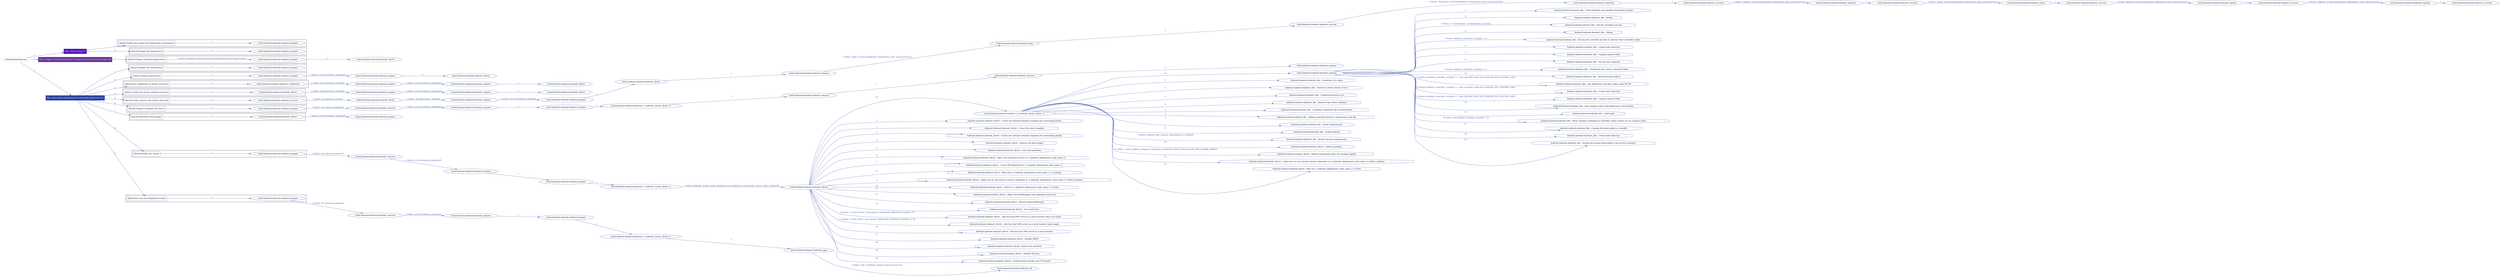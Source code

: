 digraph {
	graph [concentrate=true ordering=in rankdir=LR ratio=fill]
	edge [esep=5 sep=10]
	"kubeinit/playbook.yml" [id=root_node style=dotted]
	play_f179722d [label="Play: Initial setup (1)" color="#5416b6" fontcolor="#ffffff" id=play_f179722d shape=box style=filled tooltip=localhost]
	"kubeinit/playbook.yml" -> play_f179722d [label="1 " color="#5416b6" fontcolor="#5416b6" id=edge_7e4f4d66 labeltooltip="1 " tooltip="1 "]
	subgraph "kubeinit.kubeinit.kubeinit_prepare" {
		role_da9b8b31 [label="[role] kubeinit.kubeinit.kubeinit_prepare" color="#5416b6" id=role_da9b8b31 tooltip="kubeinit.kubeinit.kubeinit_prepare"]
	}
	subgraph "kubeinit.kubeinit.kubeinit_prepare" {
		role_6ce7137b [label="[role] kubeinit.kubeinit.kubeinit_prepare" color="#5416b6" id=role_6ce7137b tooltip="kubeinit.kubeinit.kubeinit_prepare"]
	}
	subgraph "Play: Initial setup (1)" {
		play_f179722d -> block_87a9ba5f [label=1 color="#5416b6" fontcolor="#5416b6" id=edge_ad534431 labeltooltip=1 tooltip=1]
		subgraph cluster_block_87a9ba5f {
			block_87a9ba5f [label="[block] Gather facts about the deployment environment" color="#5416b6" id=block_87a9ba5f labeltooltip="Gather facts about the deployment environment" shape=box tooltip="Gather facts about the deployment environment"]
			block_87a9ba5f -> role_da9b8b31 [label="1 " color="#5416b6" fontcolor="#5416b6" id=edge_f8c4b31d labeltooltip="1 " tooltip="1 "]
		}
		play_f179722d -> block_d699d13e [label=2 color="#5416b6" fontcolor="#5416b6" id=edge_7931f807 labeltooltip=2 tooltip=2]
		subgraph cluster_block_d699d13e {
			block_d699d13e [label="[block] Prepare the hypervisors" color="#5416b6" id=block_d699d13e labeltooltip="Prepare the hypervisors" shape=box tooltip="Prepare the hypervisors"]
			block_d699d13e -> role_6ce7137b [label="1 " color="#5416b6" fontcolor="#5416b6" id=edge_290dfca3 labeltooltip="1 " tooltip="1 "]
		}
	}
	play_d356c67d [label="Play: Prepare all hypervisor hosts to deploy service and cluster nodes (0)" color="#653597" fontcolor="#ffffff" id=play_d356c67d shape=box style=filled tooltip="Play: Prepare all hypervisor hosts to deploy service and cluster nodes (0)"]
	"kubeinit/playbook.yml" -> play_d356c67d [label="2 " color="#653597" fontcolor="#653597" id=edge_ea8aa2d3 labeltooltip="2 " tooltip="2 "]
	subgraph "kubeinit.kubeinit.kubeinit_libvirt" {
		role_ff124b61 [label="[role] kubeinit.kubeinit.kubeinit_libvirt" color="#653597" id=role_ff124b61 tooltip="kubeinit.kubeinit.kubeinit_libvirt"]
	}
	subgraph "kubeinit.kubeinit.kubeinit_prepare" {
		role_f65d2b72 [label="[role] kubeinit.kubeinit.kubeinit_prepare" color="#653597" id=role_f65d2b72 tooltip="kubeinit.kubeinit.kubeinit_prepare"]
		role_f65d2b72 -> role_ff124b61 [label="1 " color="#653597" fontcolor="#653597" id=edge_e02bba30 labeltooltip="1 " tooltip="1 "]
	}
	subgraph "Play: Prepare all hypervisor hosts to deploy service and cluster nodes (0)" {
		play_d356c67d -> block_ae987b7b [label=1 color="#653597" fontcolor="#653597" id=edge_dd005eda labeltooltip=1 tooltip=1]
		subgraph cluster_block_ae987b7b {
			block_ae987b7b [label="[block] Prepare individual hypervisors" color="#653597" id=block_ae987b7b labeltooltip="Prepare individual hypervisors" shape=box tooltip="Prepare individual hypervisors"]
			block_ae987b7b -> role_f65d2b72 [label="1 [when: inventory_hostname in hostvars['kubeinit-facts'].hypervisors]" color="#653597" fontcolor="#653597" id=edge_dec5ce03 labeltooltip="1 [when: inventory_hostname in hostvars['kubeinit-facts'].hypervisors]" tooltip="1 [when: inventory_hostname in hostvars['kubeinit-facts'].hypervisors]"]
		}
	}
	play_6ca939b2 [label="Play: Run cluster deployment on prepared hypervisors (1)" color="#2b42a1" fontcolor="#ffffff" id=play_6ca939b2 shape=box style=filled tooltip=localhost]
	"kubeinit/playbook.yml" -> play_6ca939b2 [label="3 " color="#2b42a1" fontcolor="#2b42a1" id=edge_92cd8d46 labeltooltip="3 " tooltip="3 "]
	subgraph "kubeinit.kubeinit.kubeinit_prepare" {
		role_3474a631 [label="[role] kubeinit.kubeinit.kubeinit_prepare" color="#2b42a1" id=role_3474a631 tooltip="kubeinit.kubeinit.kubeinit_prepare"]
	}
	subgraph "kubeinit.kubeinit.kubeinit_libvirt" {
		role_0b246bf3 [label="[role] kubeinit.kubeinit.kubeinit_libvirt" color="#2b42a1" id=role_0b246bf3 tooltip="kubeinit.kubeinit.kubeinit_libvirt"]
	}
	subgraph "kubeinit.kubeinit.kubeinit_prepare" {
		role_a10efe5b [label="[role] kubeinit.kubeinit.kubeinit_prepare" color="#2b42a1" id=role_a10efe5b tooltip="kubeinit.kubeinit.kubeinit_prepare"]
		role_a10efe5b -> role_0b246bf3 [label="1 " color="#2b42a1" fontcolor="#2b42a1" id=edge_83223de9 labeltooltip="1 " tooltip="1 "]
	}
	subgraph "kubeinit.kubeinit.kubeinit_prepare" {
		role_07c51fb9 [label="[role] kubeinit.kubeinit.kubeinit_prepare" color="#2b42a1" id=role_07c51fb9 tooltip="kubeinit.kubeinit.kubeinit_prepare"]
		role_07c51fb9 -> role_a10efe5b [label="1 [when: not environment_prepared]" color="#2b42a1" fontcolor="#2b42a1" id=edge_c2986ac1 labeltooltip="1 [when: not environment_prepared]" tooltip="1 [when: not environment_prepared]"]
	}
	subgraph "kubeinit.kubeinit.kubeinit_libvirt" {
		role_fa21ea8f [label="[role] kubeinit.kubeinit.kubeinit_libvirt" color="#2b42a1" id=role_fa21ea8f tooltip="kubeinit.kubeinit.kubeinit_libvirt"]
	}
	subgraph "kubeinit.kubeinit.kubeinit_prepare" {
		role_9e0d8873 [label="[role] kubeinit.kubeinit.kubeinit_prepare" color="#2b42a1" id=role_9e0d8873 tooltip="kubeinit.kubeinit.kubeinit_prepare"]
		role_9e0d8873 -> role_fa21ea8f [label="1 " color="#2b42a1" fontcolor="#2b42a1" id=edge_06a3a21c labeltooltip="1 " tooltip="1 "]
	}
	subgraph "kubeinit.kubeinit.kubeinit_prepare" {
		role_843d9bff [label="[role] kubeinit.kubeinit.kubeinit_prepare" color="#2b42a1" id=role_843d9bff tooltip="kubeinit.kubeinit.kubeinit_prepare"]
		role_843d9bff -> role_9e0d8873 [label="1 [when: not environment_prepared]" color="#2b42a1" fontcolor="#2b42a1" id=edge_679a3f20 labeltooltip="1 [when: not environment_prepared]" tooltip="1 [when: not environment_prepared]"]
	}
	subgraph "kubeinit.kubeinit.kubeinit_validations" {
		role_4fd7f973 [label="[role] kubeinit.kubeinit.kubeinit_validations" color="#2b42a1" id=role_4fd7f973 tooltip="kubeinit.kubeinit.kubeinit_validations"]
		role_4fd7f973 -> role_843d9bff [label="1 [when: not hypervisors_cleaned]" color="#2b42a1" fontcolor="#2b42a1" id=edge_60fc626d labeltooltip="1 [when: not hypervisors_cleaned]" tooltip="1 [when: not hypervisors_cleaned]"]
	}
	subgraph "kubeinit.kubeinit.kubeinit_libvirt" {
		role_3e9b4011 [label="[role] kubeinit.kubeinit.kubeinit_libvirt" color="#2b42a1" id=role_3e9b4011 tooltip="kubeinit.kubeinit.kubeinit_libvirt"]
	}
	subgraph "kubeinit.kubeinit.kubeinit_prepare" {
		role_31b5a1a0 [label="[role] kubeinit.kubeinit.kubeinit_prepare" color="#2b42a1" id=role_31b5a1a0 tooltip="kubeinit.kubeinit.kubeinit_prepare"]
		role_31b5a1a0 -> role_3e9b4011 [label="1 " color="#2b42a1" fontcolor="#2b42a1" id=edge_03c06173 labeltooltip="1 " tooltip="1 "]
	}
	subgraph "kubeinit.kubeinit.kubeinit_prepare" {
		role_ed81d412 [label="[role] kubeinit.kubeinit.kubeinit_prepare" color="#2b42a1" id=role_ed81d412 tooltip="kubeinit.kubeinit.kubeinit_prepare"]
		role_ed81d412 -> role_31b5a1a0 [label="1 [when: not environment_prepared]" color="#2b42a1" fontcolor="#2b42a1" id=edge_dec30ab1 labeltooltip="1 [when: not environment_prepared]" tooltip="1 [when: not environment_prepared]"]
	}
	subgraph "kubeinit.kubeinit.kubeinit_libvirt" {
		role_9948647a [label="[role] kubeinit.kubeinit.kubeinit_libvirt" color="#2b42a1" id=role_9948647a tooltip="kubeinit.kubeinit.kubeinit_libvirt"]
		role_9948647a -> role_ed81d412 [label="1 [when: not hypervisors_cleaned]" color="#2b42a1" fontcolor="#2b42a1" id=edge_937bc806 labeltooltip="1 [when: not hypervisors_cleaned]" tooltip="1 [when: not hypervisors_cleaned]"]
	}
	subgraph "kubeinit.kubeinit.kubeinit_services" {
		role_cf215e75 [label="[role] kubeinit.kubeinit.kubeinit_services" color="#2b42a1" id=role_cf215e75 tooltip="kubeinit.kubeinit.kubeinit_services"]
	}
	subgraph "kubeinit.kubeinit.kubeinit_registry" {
		role_76b57b64 [label="[role] kubeinit.kubeinit.kubeinit_registry" color="#2b42a1" id=role_76b57b64 tooltip="kubeinit.kubeinit.kubeinit_registry"]
		role_76b57b64 -> role_cf215e75 [label="1 " color="#2b42a1" fontcolor="#2b42a1" id=edge_c4768f30 labeltooltip="1 " tooltip="1 "]
	}
	subgraph "kubeinit.kubeinit.kubeinit_services" {
		role_dd2529c2 [label="[role] kubeinit.kubeinit.kubeinit_services" color="#2b42a1" id=role_dd2529c2 tooltip="kubeinit.kubeinit.kubeinit_services"]
		role_dd2529c2 -> role_76b57b64 [label="1 [when: 'registry' in hostvars[kubeinit_deployment_node_name].services]" color="#2b42a1" fontcolor="#2b42a1" id=edge_d7e63954 labeltooltip="1 [when: 'registry' in hostvars[kubeinit_deployment_node_name].services]" tooltip="1 [when: 'registry' in hostvars[kubeinit_deployment_node_name].services]"]
	}
	subgraph "kubeinit.kubeinit.kubeinit_apache" {
		role_b1036d9b [label="[role] kubeinit.kubeinit.kubeinit_apache" color="#2b42a1" id=role_b1036d9b tooltip="kubeinit.kubeinit.kubeinit_apache"]
		role_b1036d9b -> role_dd2529c2 [label="1 " color="#2b42a1" fontcolor="#2b42a1" id=edge_23b8bbf6 labeltooltip="1 " tooltip="1 "]
	}
	subgraph "kubeinit.kubeinit.kubeinit_services" {
		role_b428852b [label="[role] kubeinit.kubeinit.kubeinit_services" color="#2b42a1" id=role_b428852b tooltip="kubeinit.kubeinit.kubeinit_services"]
		role_b428852b -> role_b1036d9b [label="1 [when: 'apache' in hostvars[kubeinit_deployment_node_name].services]" color="#2b42a1" fontcolor="#2b42a1" id=edge_830b75a1 labeltooltip="1 [when: 'apache' in hostvars[kubeinit_deployment_node_name].services]" tooltip="1 [when: 'apache' in hostvars[kubeinit_deployment_node_name].services]"]
	}
	subgraph "kubeinit.kubeinit.kubeinit_nexus" {
		role_d11d1cba [label="[role] kubeinit.kubeinit.kubeinit_nexus" color="#2b42a1" id=role_d11d1cba tooltip="kubeinit.kubeinit.kubeinit_nexus"]
		role_d11d1cba -> role_b428852b [label="1 " color="#2b42a1" fontcolor="#2b42a1" id=edge_e649b375 labeltooltip="1 " tooltip="1 "]
	}
	subgraph "kubeinit.kubeinit.kubeinit_services" {
		role_17b42628 [label="[role] kubeinit.kubeinit.kubeinit_services" color="#2b42a1" id=role_17b42628 tooltip="kubeinit.kubeinit.kubeinit_services"]
		role_17b42628 -> role_d11d1cba [label="1 [when: 'nexus' in hostvars[kubeinit_deployment_node_name].services]" color="#2b42a1" fontcolor="#2b42a1" id=edge_0c19b9e9 labeltooltip="1 [when: 'nexus' in hostvars[kubeinit_deployment_node_name].services]" tooltip="1 [when: 'nexus' in hostvars[kubeinit_deployment_node_name].services]"]
	}
	subgraph "kubeinit.kubeinit.kubeinit_haproxy" {
		role_df84eb86 [label="[role] kubeinit.kubeinit.kubeinit_haproxy" color="#2b42a1" id=role_df84eb86 tooltip="kubeinit.kubeinit.kubeinit_haproxy"]
		role_df84eb86 -> role_17b42628 [label="1 " color="#2b42a1" fontcolor="#2b42a1" id=edge_e5f33117 labeltooltip="1 " tooltip="1 "]
	}
	subgraph "kubeinit.kubeinit.kubeinit_services" {
		role_1db9306b [label="[role] kubeinit.kubeinit.kubeinit_services" color="#2b42a1" id=role_1db9306b tooltip="kubeinit.kubeinit.kubeinit_services"]
		role_1db9306b -> role_df84eb86 [label="1 [when: 'haproxy' in hostvars[kubeinit_deployment_node_name].services]" color="#2b42a1" fontcolor="#2b42a1" id=edge_fdb00fc4 labeltooltip="1 [when: 'haproxy' in hostvars[kubeinit_deployment_node_name].services]" tooltip="1 [when: 'haproxy' in hostvars[kubeinit_deployment_node_name].services]"]
	}
	subgraph "kubeinit.kubeinit.kubeinit_dnsmasq" {
		role_e9be8c75 [label="[role] kubeinit.kubeinit.kubeinit_dnsmasq" color="#2b42a1" id=role_e9be8c75 tooltip="kubeinit.kubeinit.kubeinit_dnsmasq"]
		role_e9be8c75 -> role_1db9306b [label="1 " color="#2b42a1" fontcolor="#2b42a1" id=edge_74a1d9c8 labeltooltip="1 " tooltip="1 "]
	}
	subgraph "kubeinit.kubeinit.kubeinit_services" {
		role_15a5d72b [label="[role] kubeinit.kubeinit.kubeinit_services" color="#2b42a1" id=role_15a5d72b tooltip="kubeinit.kubeinit.kubeinit_services"]
		role_15a5d72b -> role_e9be8c75 [label="1 [when: 'dnsmasq' in hostvars[kubeinit_deployment_node_name].services]" color="#2b42a1" fontcolor="#2b42a1" id=edge_8f770e3c labeltooltip="1 [when: 'dnsmasq' in hostvars[kubeinit_deployment_node_name].services]" tooltip="1 [when: 'dnsmasq' in hostvars[kubeinit_deployment_node_name].services]"]
	}
	subgraph "kubeinit.kubeinit.kubeinit_bind" {
		role_e29f79e5 [label="[role] kubeinit.kubeinit.kubeinit_bind" color="#2b42a1" id=role_e29f79e5 tooltip="kubeinit.kubeinit.kubeinit_bind"]
		role_e29f79e5 -> role_15a5d72b [label="1 " color="#2b42a1" fontcolor="#2b42a1" id=edge_bc4db71b labeltooltip="1 " tooltip="1 "]
	}
	subgraph "kubeinit.kubeinit.kubeinit_prepare" {
		role_07153d60 [label="[role] kubeinit.kubeinit.kubeinit_prepare" color="#2b42a1" id=role_07153d60 tooltip="kubeinit.kubeinit.kubeinit_prepare"]
		role_07153d60 -> role_e29f79e5 [label="1 [when: 'bind' in hostvars[kubeinit_deployment_node_name].services]" color="#2b42a1" fontcolor="#2b42a1" id=edge_364db644 labeltooltip="1 [when: 'bind' in hostvars[kubeinit_deployment_node_name].services]" tooltip="1 [when: 'bind' in hostvars[kubeinit_deployment_node_name].services]"]
	}
	subgraph "kubeinit.kubeinit.kubeinit_libvirt" {
		role_a9c8bb38 [label="[role] kubeinit.kubeinit.kubeinit_libvirt" color="#2b42a1" id=role_a9c8bb38 tooltip="kubeinit.kubeinit.kubeinit_libvirt"]
		role_a9c8bb38 -> role_07153d60 [label="1 " color="#2b42a1" fontcolor="#2b42a1" id=edge_9929b40e labeltooltip="1 " tooltip="1 "]
	}
	subgraph "kubeinit.kubeinit.kubeinit_prepare" {
		role_d8ea4845 [label="[role] kubeinit.kubeinit.kubeinit_prepare" color="#2b42a1" id=role_d8ea4845 tooltip="kubeinit.kubeinit.kubeinit_prepare"]
		role_d8ea4845 -> role_a9c8bb38 [label="1 " color="#2b42a1" fontcolor="#2b42a1" id=edge_f883854e labeltooltip="1 " tooltip="1 "]
	}
	subgraph "kubeinit.kubeinit.kubeinit_prepare" {
		role_f979bfc4 [label="[role] kubeinit.kubeinit.kubeinit_prepare" color="#2b42a1" id=role_f979bfc4 tooltip="kubeinit.kubeinit.kubeinit_prepare"]
		role_f979bfc4 -> role_d8ea4845 [label="1 [when: not environment_prepared]" color="#2b42a1" fontcolor="#2b42a1" id=edge_859cda9f labeltooltip="1 [when: not environment_prepared]" tooltip="1 [when: not environment_prepared]"]
	}
	subgraph "kubeinit.kubeinit.kubeinit_libvirt" {
		role_9f7886b5 [label="[role] kubeinit.kubeinit.kubeinit_libvirt" color="#2b42a1" id=role_9f7886b5 tooltip="kubeinit.kubeinit.kubeinit_libvirt"]
		role_9f7886b5 -> role_f979bfc4 [label="1 [when: not hypervisors_cleaned]" color="#2b42a1" fontcolor="#2b42a1" id=edge_43d84708 labeltooltip="1 [when: not hypervisors_cleaned]" tooltip="1 [when: not hypervisors_cleaned]"]
	}
	subgraph "kubeinit.kubeinit.kubeinit_services" {
		role_5f13b2a6 [label="[role] kubeinit.kubeinit.kubeinit_services" color="#2b42a1" id=role_5f13b2a6 tooltip="kubeinit.kubeinit.kubeinit_services"]
		role_5f13b2a6 -> role_9f7886b5 [label="1 [when: not network_created]" color="#2b42a1" fontcolor="#2b42a1" id=edge_f6a41e9d labeltooltip="1 [when: not network_created]" tooltip="1 [when: not network_created]"]
	}
	subgraph "kubeinit.kubeinit.kubeinit_prepare" {
		role_dbee813a [label="[role] kubeinit.kubeinit.kubeinit_prepare" color="#2b42a1" id=role_dbee813a tooltip="kubeinit.kubeinit.kubeinit_prepare"]
	}
	subgraph "kubeinit.kubeinit.kubeinit_services" {
		role_ff5d41f1 [label="[role] kubeinit.kubeinit.kubeinit_services" color="#2b42a1" id=role_ff5d41f1 tooltip="kubeinit.kubeinit.kubeinit_services"]
		role_ff5d41f1 -> role_dbee813a [label="1 " color="#2b42a1" fontcolor="#2b42a1" id=edge_1385f0a3 labeltooltip="1 " tooltip="1 "]
	}
	subgraph "kubeinit.kubeinit.kubeinit_services" {
		role_c0339a57 [label="[role] kubeinit.kubeinit.kubeinit_services" color="#2b42a1" id=role_c0339a57 tooltip="kubeinit.kubeinit.kubeinit_services"]
		role_c0339a57 -> role_ff5d41f1 [label="1 " color="#2b42a1" fontcolor="#2b42a1" id=edge_53320f06 labeltooltip="1 " tooltip="1 "]
	}
	subgraph "kubeinit.kubeinit.kubeinit_{{ kubeinit_cluster_distro }}" {
		role_0946229b [label="[role] kubeinit.kubeinit.kubeinit_{{ kubeinit_cluster_distro }}" color="#2b42a1" id=role_0946229b tooltip="kubeinit.kubeinit.kubeinit_{{ kubeinit_cluster_distro }}"]
		role_0946229b -> role_c0339a57 [label="1 " color="#2b42a1" fontcolor="#2b42a1" id=edge_36532e25 labeltooltip="1 " tooltip="1 "]
	}
	subgraph "kubeinit.kubeinit.kubeinit_prepare" {
		role_fa5e8db5 [label="[role] kubeinit.kubeinit.kubeinit_prepare" color="#2b42a1" id=role_fa5e8db5 tooltip="kubeinit.kubeinit.kubeinit_prepare"]
		role_fa5e8db5 -> role_0946229b [label="1 " color="#2b42a1" fontcolor="#2b42a1" id=edge_08b3f15c labeltooltip="1 " tooltip="1 "]
	}
	subgraph "kubeinit.kubeinit.kubeinit_prepare" {
		role_c8c52a51 [label="[role] kubeinit.kubeinit.kubeinit_prepare" color="#2b42a1" id=role_c8c52a51 tooltip="kubeinit.kubeinit.kubeinit_prepare"]
		role_c8c52a51 -> role_fa5e8db5 [label="1 " color="#2b42a1" fontcolor="#2b42a1" id=edge_ed664d4a labeltooltip="1 " tooltip="1 "]
	}
	subgraph "kubeinit.kubeinit.kubeinit_services" {
		role_39fe2fe8 [label="[role] kubeinit.kubeinit.kubeinit_services" color="#2b42a1" id=role_39fe2fe8 tooltip="kubeinit.kubeinit.kubeinit_services"]
		role_39fe2fe8 -> role_c8c52a51 [label="1 [when: not environment_prepared]" color="#2b42a1" fontcolor="#2b42a1" id=edge_d0a302fe labeltooltip="1 [when: not environment_prepared]" tooltip="1 [when: not environment_prepared]"]
	}
	subgraph "kubeinit.kubeinit.kubeinit_prepare" {
		role_6a56dc60 [label="[role] kubeinit.kubeinit.kubeinit_prepare" color="#2b42a1" id=role_6a56dc60 tooltip="kubeinit.kubeinit.kubeinit_prepare"]
		role_6a56dc60 -> role_39fe2fe8 [label="1 [when: not services_prepared]" color="#2b42a1" fontcolor="#2b42a1" id=edge_13c18700 labeltooltip="1 [when: not services_prepared]" tooltip="1 [when: not services_prepared]"]
	}
	subgraph "kubeinit.kubeinit.kubeinit_prepare" {
		role_757ee654 [label="[role] kubeinit.kubeinit.kubeinit_prepare" color="#2b42a1" id=role_757ee654 tooltip="kubeinit.kubeinit.kubeinit_prepare"]
	}
	subgraph "kubeinit.kubeinit.kubeinit_libvirt" {
		role_8fd48ec5 [label="[role] kubeinit.kubeinit.kubeinit_libvirt" color="#2b42a1" id=role_8fd48ec5 tooltip="kubeinit.kubeinit.kubeinit_libvirt"]
		role_8fd48ec5 -> role_757ee654 [label="1 [when: not environment_prepared]" color="#2b42a1" fontcolor="#2b42a1" id=edge_372c8098 labeltooltip="1 [when: not environment_prepared]" tooltip="1 [when: not environment_prepared]"]
	}
	subgraph "kubeinit.kubeinit.kubeinit_prepare" {
		role_63c11ac9 [label="[role] kubeinit.kubeinit.kubeinit_prepare" color="#2b42a1" id=role_63c11ac9 tooltip="kubeinit.kubeinit.kubeinit_prepare"]
		task_d37c6395 [label="kubeinit.kubeinit.kubeinit_k8s : Clean kubeadm and initialize Kubernetes cluster" color="#2b42a1" id=task_d37c6395 shape=octagon tooltip="kubeinit.kubeinit.kubeinit_k8s : Clean kubeadm and initialize Kubernetes cluster"]
		role_63c11ac9 -> task_d37c6395 [label="1 " color="#2b42a1" fontcolor="#2b42a1" id=edge_11ebd9d3 labeltooltip="1 " tooltip="1 "]
		task_d6da52c4 [label="kubeinit.kubeinit.kubeinit_k8s : Debug" color="#2b42a1" id=task_d6da52c4 shape=octagon tooltip="kubeinit.kubeinit.kubeinit_k8s : Debug"]
		role_63c11ac9 -> task_d6da52c4 [label="2 " color="#2b42a1" fontcolor="#2b42a1" id=edge_74c3728c labeltooltip="2 " tooltip="2 "]
		task_d407c1c7 [label="kubeinit.kubeinit.kubeinit_k8s : Get the controller join key" color="#2b42a1" id=task_d407c1c7 shape=octagon tooltip="kubeinit.kubeinit.kubeinit_k8s : Get the controller join key"]
		role_63c11ac9 -> task_d407c1c7 [label="3 [when: ('--control-plane --certificate-key' in item)]" color="#2b42a1" fontcolor="#2b42a1" id=edge_d7a905df labeltooltip="3 [when: ('--control-plane --certificate-key' in item)]" tooltip="3 [when: ('--control-plane --certificate-key' in item)]"]
		task_b212b02f [label="kubeinit.kubeinit.kubeinit_k8s : Debug" color="#2b42a1" id=task_b212b02f shape=octagon tooltip="kubeinit.kubeinit.kubeinit_k8s : Debug"]
		role_63c11ac9 -> task_b212b02f [label="4 " color="#2b42a1" fontcolor="#2b42a1" id=edge_c73be734 labeltooltip="4 " tooltip="4 "]
		task_0910c451 [label="kubeinit.kubeinit.kubeinit_k8s : Storing the controller join key to add the other controller nodes." color="#2b42a1" id=task_0910c451 shape=octagon tooltip="kubeinit.kubeinit.kubeinit_k8s : Storing the controller join key to add the other controller nodes."]
		role_63c11ac9 -> task_0910c451 [label="5 [when: kubeinit_controller_count|int > 1]" color="#2b42a1" fontcolor="#2b42a1" id=edge_5ee01eb6 labeltooltip="5 [when: kubeinit_controller_count|int > 1]" tooltip="5 [when: kubeinit_controller_count|int > 1]"]
		task_ce604bb6 [label="kubeinit.kubeinit.kubeinit_k8s : Create kube directory" color="#2b42a1" id=task_ce604bb6 shape=octagon tooltip="kubeinit.kubeinit.kubeinit_k8s : Create kube directory"]
		role_63c11ac9 -> task_ce604bb6 [label="6 " color="#2b42a1" fontcolor="#2b42a1" id=edge_1c2c757f labeltooltip="6 " tooltip="6 "]
		task_c8cc1e52 [label="kubeinit.kubeinit.kubeinit_k8s : Copying required files" color="#2b42a1" id=task_c8cc1e52 shape=octagon tooltip="kubeinit.kubeinit.kubeinit_k8s : Copying required files"]
		role_63c11ac9 -> task_c8cc1e52 [label="7 " color="#2b42a1" fontcolor="#2b42a1" id=edge_a0a937f4 labeltooltip="7 " tooltip="7 "]
		task_a0aeaa5f [label="kubeinit.kubeinit.kubeinit_k8s : Get the join command" color="#2b42a1" id=task_a0aeaa5f shape=octagon tooltip="kubeinit.kubeinit.kubeinit_k8s : Get the join command"]
		role_63c11ac9 -> task_a0aeaa5f [label="8 " color="#2b42a1" fontcolor="#2b42a1" id=edge_c163039a labeltooltip="8 " tooltip="8 "]
		task_59371fe4 [label="kubeinit.kubeinit.kubeinit_k8s : Storing the join cluster command token." color="#2b42a1" id=task_59371fe4 shape=octagon tooltip="kubeinit.kubeinit.kubeinit_k8s : Storing the join cluster command token."]
		role_63c11ac9 -> task_59371fe4 [label="9 [when: kubeinit_controller_count|int > 1]" color="#2b42a1" fontcolor="#2b42a1" id=edge_a4878472 labeltooltip="9 [when: kubeinit_controller_count|int > 1]" tooltip="9 [when: kubeinit_controller_count|int > 1]"]
		task_ea5eb099 [label="kubeinit.kubeinit.kubeinit_k8s : Install Network Add-on" color="#2b42a1" id=task_ea5eb099 shape=octagon tooltip="kubeinit.kubeinit.kubeinit_k8s : Install Network Add-on"]
		role_63c11ac9 -> task_ea5eb099 [label="10 " color="#2b42a1" fontcolor="#2b42a1" id=edge_d583f3ad labeltooltip="10 " tooltip="10 "]
		task_2e068318 [label="kubeinit.kubeinit.kubeinit_k8s : Join additional controller nodes using the PK" color="#2b42a1" id=task_2e068318 shape=octagon tooltip="kubeinit.kubeinit.kubeinit_k8s : Join additional controller nodes using the PK"]
		role_63c11ac9 -> task_2e068318 [label="11 [when: kubeinit_controller_count|int > 1 and controller_node not in kubeinit_first_controller_node]" color="#2b42a1" fontcolor="#2b42a1" id=edge_729d5bc3 labeltooltip="11 [when: kubeinit_controller_count|int > 1 and controller_node not in kubeinit_first_controller_node]" tooltip="11 [when: kubeinit_controller_count|int > 1 and controller_node not in kubeinit_first_controller_node]"]
		task_3741e927 [label="kubeinit.kubeinit.kubeinit_k8s : Create kube directory" color="#2b42a1" id=task_3741e927 shape=octagon tooltip="kubeinit.kubeinit.kubeinit_k8s : Create kube directory"]
		role_63c11ac9 -> task_3741e927 [label="12 [when: kubeinit_controller_count|int > 1 and controller_node not in kubeinit_first_controller_node]" color="#2b42a1" fontcolor="#2b42a1" id=edge_f75a7baa labeltooltip="12 [when: kubeinit_controller_count|int > 1 and controller_node not in kubeinit_first_controller_node]" tooltip="12 [when: kubeinit_controller_count|int > 1 and controller_node not in kubeinit_first_controller_node]"]
		task_32f095c1 [label="kubeinit.kubeinit.kubeinit_k8s : Copying required files" color="#2b42a1" id=task_32f095c1 shape=octagon tooltip="kubeinit.kubeinit.kubeinit_k8s : Copying required files"]
		role_63c11ac9 -> task_32f095c1 [label="13 [when: kubeinit_controller_count|int > 1 and controller_node not in kubeinit_first_controller_node]" color="#2b42a1" fontcolor="#2b42a1" id=edge_d7aff0f3 labeltooltip="13 [when: kubeinit_controller_count|int > 1 and controller_node not in kubeinit_first_controller_node]" tooltip="13 [when: kubeinit_controller_count|int > 1 and controller_node not in kubeinit_first_controller_node]"]
		task_e0c153d4 [label="kubeinit.kubeinit.kubeinit_k8s : Join compute nodes with kubernetes control plane" color="#2b42a1" id=task_e0c153d4 shape=octagon tooltip="kubeinit.kubeinit.kubeinit_k8s : Join compute nodes with kubernetes control plane"]
		role_63c11ac9 -> task_e0c153d4 [label="14 " color="#2b42a1" fontcolor="#2b42a1" id=edge_22e42c92 labeltooltip="14 " tooltip="14 "]
		task_c2695e97 [label="kubeinit.kubeinit.kubeinit_k8s : Label node" color="#2b42a1" id=task_c2695e97 shape=octagon tooltip="kubeinit.kubeinit.kubeinit_k8s : Label node"]
		role_63c11ac9 -> task_c2695e97 [label="15 " color="#2b42a1" fontcolor="#2b42a1" id=edge_13f0d585 labeltooltip="15 " tooltip="15 "]
		task_f3c3498b [label="kubeinit.kubeinit.kubeinit_k8s : Allow schedule workloads in controller nodes if there are no compute nodes" color="#2b42a1" id=task_f3c3498b shape=octagon tooltip="kubeinit.kubeinit.kubeinit_k8s : Allow schedule workloads in controller nodes if there are no compute nodes"]
		role_63c11ac9 -> task_f3c3498b [label="16 [when: not kubeinit_compute_count|int > 0]" color="#2b42a1" fontcolor="#2b42a1" id=edge_7c782375 labeltooltip="16 [when: not kubeinit_compute_count|int > 0]" tooltip="16 [when: not kubeinit_compute_count|int > 0]"]
		task_f40b8d1c [label="kubeinit.kubeinit.kubeinit_k8s : Copying the kubeconfig to a variable" color="#2b42a1" id=task_f40b8d1c shape=octagon tooltip="kubeinit.kubeinit.kubeinit_k8s : Copying the kubeconfig to a variable"]
		role_63c11ac9 -> task_f40b8d1c [label="17 " color="#2b42a1" fontcolor="#2b42a1" id=edge_3bb399e8 labeltooltip="17 " tooltip="17 "]
		task_05f6ad85 [label="kubeinit.kubeinit.kubeinit_k8s : Create kube directory" color="#2b42a1" id=task_05f6ad85 shape=octagon tooltip="kubeinit.kubeinit.kubeinit_k8s : Create kube directory"]
		role_63c11ac9 -> task_05f6ad85 [label="18 " color="#2b42a1" fontcolor="#2b42a1" id=edge_683526af labeltooltip="18 " tooltip="18 "]
		task_13481694 [label="kubeinit.kubeinit.kubeinit_k8s : Storing the master kubeconfig to the services machine." color="#2b42a1" id=task_13481694 shape=octagon tooltip="kubeinit.kubeinit.kubeinit_k8s : Storing the master kubeconfig to the services machine."]
		role_63c11ac9 -> task_13481694 [label="19 " color="#2b42a1" fontcolor="#2b42a1" id=edge_5911f6b5 labeltooltip="19 " tooltip="19 "]
	}
	subgraph "kubeinit.kubeinit.kubeinit_{{ kubeinit_cluster_distro }}" {
		role_f54e11b0 [label="[role] kubeinit.kubeinit.kubeinit_{{ kubeinit_cluster_distro }}" color="#2b42a1" id=role_f54e11b0 tooltip="kubeinit.kubeinit.kubeinit_{{ kubeinit_cluster_distro }}"]
		task_21d3a291 [label="kubeinit.kubeinit.kubeinit_k8s : Download cri-o repos" color="#2b42a1" id=task_21d3a291 shape=octagon tooltip="kubeinit.kubeinit.kubeinit_k8s : Download cri-o repos"]
		role_f54e11b0 -> task_21d3a291 [label="1 " color="#2b42a1" fontcolor="#2b42a1" id=edge_899ed2ce labeltooltip="1 " tooltip="1 "]
		task_a0651ff9 [label="kubeinit.kubeinit.kubeinit_k8s : Install the latest version of cri-o" color="#2b42a1" id=task_a0651ff9 shape=octagon tooltip="kubeinit.kubeinit.kubeinit_k8s : Install the latest version of cri-o"]
		role_f54e11b0 -> task_a0651ff9 [label="2 " color="#2b42a1" fontcolor="#2b42a1" id=edge_6fc37827 labeltooltip="2 " tooltip="2 "]
		task_9f7cf2c6 [label="kubeinit.kubeinit.kubeinit_k8s : Enable/start/status cri-o" color="#2b42a1" id=task_9f7cf2c6 shape=octagon tooltip="kubeinit.kubeinit.kubeinit_k8s : Enable/start/status cri-o"]
		role_f54e11b0 -> task_9f7cf2c6 [label="3 " color="#2b42a1" fontcolor="#2b42a1" id=edge_11a4d7cf labeltooltip="3 " tooltip="3 "]
		task_263bdb80 [label="kubeinit.kubeinit.kubeinit_k8s : Remove repo before adding it" color="#2b42a1" id=task_263bdb80 shape=octagon tooltip="kubeinit.kubeinit.kubeinit_k8s : Remove repo before adding it"]
		role_f54e11b0 -> task_263bdb80 [label="4 " color="#2b42a1" fontcolor="#2b42a1" id=edge_28bb6738 labeltooltip="4 " tooltip="4 "]
		task_50d14693 [label="kubeinit.kubeinit.kubeinit_k8s : Creating a repository file for Kubernetes" color="#2b42a1" id=task_50d14693 shape=octagon tooltip="kubeinit.kubeinit.kubeinit_k8s : Creating a repository file for Kubernetes"]
		role_f54e11b0 -> task_50d14693 [label="5 " color="#2b42a1" fontcolor="#2b42a1" id=edge_fa7ef2a8 labeltooltip="5 " tooltip="5 "]
		task_3c03aded [label="kubeinit.kubeinit.kubeinit_k8s : Adding repository details in Kubernetes repo file." color="#2b42a1" id=task_3c03aded shape=octagon tooltip="kubeinit.kubeinit.kubeinit_k8s : Adding repository details in Kubernetes repo file."]
		role_f54e11b0 -> task_3c03aded [label="6 " color="#2b42a1" fontcolor="#2b42a1" id=edge_7f9bad83 labeltooltip="6 " tooltip="6 "]
		task_5ec7fab5 [label="kubeinit.kubeinit.kubeinit_k8s : Install requirements" color="#2b42a1" id=task_5ec7fab5 shape=octagon tooltip="kubeinit.kubeinit.kubeinit_k8s : Install requirements"]
		role_f54e11b0 -> task_5ec7fab5 [label="7 " color="#2b42a1" fontcolor="#2b42a1" id=edge_1c5c88c8 labeltooltip="7 " tooltip="7 "]
		task_aac41ede [label="kubeinit.kubeinit.kubeinit_k8s : Enable kubelet" color="#2b42a1" id=task_aac41ede shape=octagon tooltip="kubeinit.kubeinit.kubeinit_k8s : Enable kubelet"]
		role_f54e11b0 -> task_aac41ede [label="8 " color="#2b42a1" fontcolor="#2b42a1" id=edge_aa732555 labeltooltip="8 " tooltip="8 "]
		task_d3f717eb [label="kubeinit.kubeinit.kubeinit_k8s : Install common requirements" color="#2b42a1" id=task_d3f717eb shape=octagon tooltip="kubeinit.kubeinit.kubeinit_k8s : Install common requirements"]
		role_f54e11b0 -> task_d3f717eb [label="9 [when: kubeinit_k8s_common_dependencies is defined]" color="#2b42a1" fontcolor="#2b42a1" id=edge_0ec3971b labeltooltip="9 [when: kubeinit_k8s_common_dependencies is defined]" tooltip="9 [when: kubeinit_k8s_common_dependencies is defined]"]
		task_41150fb4 [label="kubeinit.kubeinit.kubeinit_libvirt : Update packages" color="#2b42a1" id=task_41150fb4 shape=octagon tooltip="kubeinit.kubeinit.kubeinit_libvirt : Update packages"]
		role_f54e11b0 -> task_41150fb4 [label="10 " color="#2b42a1" fontcolor="#2b42a1" id=edge_f47bfb6c labeltooltip="10 " tooltip="10 "]
		task_d3de41d6 [label="kubeinit.kubeinit.kubeinit_libvirt : Reboot immediately after the package update" color="#2b42a1" id=task_d3de41d6 shape=octagon tooltip="kubeinit.kubeinit.kubeinit_libvirt : Reboot immediately after the package update"]
		role_f54e11b0 -> task_d3de41d6 [label="11 [when: _result_update_packages is changed and kubeinit_libvirt_reboot_guests_after_package_update]" color="#2b42a1" fontcolor="#2b42a1" id=edge_508cb9e7 labeltooltip="11 [when: _result_update_packages is changed and kubeinit_libvirt_reboot_guests_after_package_update]" tooltip="11 [when: _result_update_packages is changed and kubeinit_libvirt_reboot_guests_after_package_update]"]
		task_4caf86a2 [label="kubeinit.kubeinit.kubeinit_libvirt : make sure we can execute remote commands in {{ kubeinit_deployment_node_name }} before continue" color="#2b42a1" id=task_4caf86a2 shape=octagon tooltip="kubeinit.kubeinit.kubeinit_libvirt : make sure we can execute remote commands in {{ kubeinit_deployment_node_name }} before continue"]
		role_f54e11b0 -> task_4caf86a2 [label="12 " color="#2b42a1" fontcolor="#2b42a1" id=edge_f39ddc1b labeltooltip="12 " tooltip="12 "]
		task_68f0392d [label="kubeinit.kubeinit.kubeinit_libvirt : Wait for {{ kubeinit_deployment_node_name }} to boot" color="#2b42a1" id=task_68f0392d shape=octagon tooltip="kubeinit.kubeinit.kubeinit_libvirt : Wait for {{ kubeinit_deployment_node_name }} to boot"]
		role_f54e11b0 -> task_68f0392d [label="13 " color="#2b42a1" fontcolor="#2b42a1" id=edge_46d5afb1 labeltooltip="13 " tooltip="13 "]
		role_f54e11b0 -> role_63c11ac9 [label="14 " color="#2b42a1" fontcolor="#2b42a1" id=edge_38e58344 labeltooltip="14 " tooltip="14 "]
	}
	subgraph "kubeinit.kubeinit.kubeinit_libvirt" {
		role_142b5ec3 [label="[role] kubeinit.kubeinit.kubeinit_libvirt" color="#2b42a1" id=role_142b5ec3 tooltip="kubeinit.kubeinit.kubeinit_libvirt"]
		task_70959d8c [label="kubeinit.kubeinit.kubeinit_libvirt : Create the network interface template for networking details" color="#2b42a1" id=task_70959d8c shape=octagon tooltip="kubeinit.kubeinit.kubeinit_libvirt : Create the network interface template for networking details"]
		role_142b5ec3 -> task_70959d8c [label="1 " color="#2b42a1" fontcolor="#2b42a1" id=edge_4412d501 labeltooltip="1 " tooltip="1 "]
		task_d2a4d381 [label="kubeinit.kubeinit.kubeinit_libvirt : Create the hosts template" color="#2b42a1" id=task_d2a4d381 shape=octagon tooltip="kubeinit.kubeinit.kubeinit_libvirt : Create the hosts template"]
		role_142b5ec3 -> task_d2a4d381 [label="2 " color="#2b42a1" fontcolor="#2b42a1" id=edge_d0dea1cc labeltooltip="2 " tooltip="2 "]
		task_a83e2f82 [label="kubeinit.kubeinit.kubeinit_libvirt : Create the network cloudinit templates for networking details" color="#2b42a1" id=task_a83e2f82 shape=octagon tooltip="kubeinit.kubeinit.kubeinit_libvirt : Create the network cloudinit templates for networking details"]
		role_142b5ec3 -> task_a83e2f82 [label="3 " color="#2b42a1" fontcolor="#2b42a1" id=edge_37e121c0 labeltooltip="3 " tooltip="3 "]
		task_40eef89d [label="kubeinit.kubeinit.kubeinit_libvirt : Remove old disk images" color="#2b42a1" id=task_40eef89d shape=octagon tooltip="kubeinit.kubeinit.kubeinit_libvirt : Remove old disk images"]
		role_142b5ec3 -> task_40eef89d [label="4 " color="#2b42a1" fontcolor="#2b42a1" id=edge_62c26771 labeltooltip="4 " tooltip="4 "]
		task_7e7d42f7 [label="kubeinit.kubeinit.kubeinit_libvirt : Grow the partitions" color="#2b42a1" id=task_7e7d42f7 shape=octagon tooltip="kubeinit.kubeinit.kubeinit_libvirt : Grow the partitions"]
		role_142b5ec3 -> task_7e7d42f7 [label="5 " color="#2b42a1" fontcolor="#2b42a1" id=edge_d3774cad labeltooltip="5 " tooltip="5 "]
		task_52b667e6 [label="kubeinit.kubeinit.kubeinit_libvirt : Inject virt-customize assets in {{ kubeinit_deployment_node_name }}" color="#2b42a1" id=task_52b667e6 shape=octagon tooltip="kubeinit.kubeinit.kubeinit_libvirt : Inject virt-customize assets in {{ kubeinit_deployment_node_name }}"]
		role_142b5ec3 -> task_52b667e6 [label="6 " color="#2b42a1" fontcolor="#2b42a1" id=edge_7ca31b9a labeltooltip="6 " tooltip="6 "]
		task_25959898 [label="kubeinit.kubeinit.kubeinit_libvirt : Create VM definition for {{ kubeinit_deployment_node_name }}" color="#2b42a1" id=task_25959898 shape=octagon tooltip="kubeinit.kubeinit.kubeinit_libvirt : Create VM definition for {{ kubeinit_deployment_node_name }}"]
		role_142b5ec3 -> task_25959898 [label="7 " color="#2b42a1" fontcolor="#2b42a1" id=edge_b5a4ad16 labeltooltip="7 " tooltip="7 "]
		task_32dbbf48 [label="kubeinit.kubeinit.kubeinit_libvirt : Wait until {{ kubeinit_deployment_node_name }} is running" color="#2b42a1" id=task_32dbbf48 shape=octagon tooltip="kubeinit.kubeinit.kubeinit_libvirt : Wait until {{ kubeinit_deployment_node_name }} is running"]
		role_142b5ec3 -> task_32dbbf48 [label="8 " color="#2b42a1" fontcolor="#2b42a1" id=edge_0c5a8de0 labeltooltip="8 " tooltip="8 "]
		task_b735f497 [label="kubeinit.kubeinit.kubeinit_libvirt : make sure we can execute remote commands in {{ kubeinit_deployment_node_name }} before continue" color="#2b42a1" id=task_b735f497 shape=octagon tooltip="kubeinit.kubeinit.kubeinit_libvirt : make sure we can execute remote commands in {{ kubeinit_deployment_node_name }} before continue"]
		role_142b5ec3 -> task_b735f497 [label="9 " color="#2b42a1" fontcolor="#2b42a1" id=edge_5394ffc8 labeltooltip="9 " tooltip="9 "]
		task_16944ccb [label="kubeinit.kubeinit.kubeinit_libvirt : Wait for {{ kubeinit_deployment_node_name }} to boot" color="#2b42a1" id=task_16944ccb shape=octagon tooltip="kubeinit.kubeinit.kubeinit_libvirt : Wait for {{ kubeinit_deployment_node_name }} to boot"]
		role_142b5ec3 -> task_16944ccb [label="10 " color="#2b42a1" fontcolor="#2b42a1" id=edge_a3125302 labeltooltip="10 " tooltip="10 "]
		task_50716399 [label="kubeinit.kubeinit.kubeinit_libvirt : Make NetworkManager stop updating resolv.conf" color="#2b42a1" id=task_50716399 shape=octagon tooltip="kubeinit.kubeinit.kubeinit_libvirt : Make NetworkManager stop updating resolv.conf"]
		role_142b5ec3 -> task_50716399 [label="11 " color="#2b42a1" fontcolor="#2b42a1" id=edge_d9119a7b labeltooltip="11 " tooltip="11 "]
		task_603642cd [label="kubeinit.kubeinit.kubeinit_libvirt : Restart NetworkManager" color="#2b42a1" id=task_603642cd shape=octagon tooltip="kubeinit.kubeinit.kubeinit_libvirt : Restart NetworkManager"]
		role_142b5ec3 -> task_603642cd [label="12 " color="#2b42a1" fontcolor="#2b42a1" id=edge_17471766 labeltooltip="12 " tooltip="12 "]
		task_14c848df [label="kubeinit.kubeinit.kubeinit_libvirt : Get resolv lines" color="#2b42a1" id=task_14c848df shape=octagon tooltip="kubeinit.kubeinit.kubeinit_libvirt : Get resolv lines"]
		role_142b5ec3 -> task_14c848df [label="13 " color="#2b42a1" fontcolor="#2b42a1" id=edge_a0a75cf9 labeltooltip="13 " tooltip="13 "]
		task_99f3fabc [label="kubeinit.kubeinit.kubeinit_libvirt : Add the local DNS server as a local resolver when not empty" color="#2b42a1" id=task_99f3fabc shape=octagon tooltip="kubeinit.kubeinit.kubeinit_libvirt : Add the local DNS server as a local resolver when not empty"]
		role_142b5ec3 -> task_99f3fabc [label="14 [when: (_result_resolv_conf.content | b64decode).splitlines() | length > 0]" color="#2b42a1" fontcolor="#2b42a1" id=edge_2fd0ad3a labeltooltip="14 [when: (_result_resolv_conf.content | b64decode).splitlines() | length > 0]" tooltip="14 [when: (_result_resolv_conf.content | b64decode).splitlines() | length > 0]"]
		task_e84923c4 [label="kubeinit.kubeinit.kubeinit_libvirt : Add the local DNS server as a local resolver when empty" color="#2b42a1" id=task_e84923c4 shape=octagon tooltip="kubeinit.kubeinit.kubeinit_libvirt : Add the local DNS server as a local resolver when empty"]
		role_142b5ec3 -> task_e84923c4 [label="15 [when: (_result_resolv_conf.content | b64decode).splitlines() | length == 0]" color="#2b42a1" fontcolor="#2b42a1" id=edge_f2fc53fd labeltooltip="15 [when: (_result_resolv_conf.content | b64decode).splitlines() | length == 0]" tooltip="15 [when: (_result_resolv_conf.content | b64decode).splitlines() | length == 0]"]
		task_0081688e [label="kubeinit.kubeinit.kubeinit_libvirt : Add the local DNS server as a local resolver" color="#2b42a1" id=task_0081688e shape=octagon tooltip="kubeinit.kubeinit.kubeinit_libvirt : Add the local DNS server as a local resolver"]
		role_142b5ec3 -> task_0081688e [label="16 " color="#2b42a1" fontcolor="#2b42a1" id=edge_4378b21a labeltooltip="16 " tooltip="16 "]
		task_df57c34f [label="kubeinit.kubeinit.kubeinit_libvirt : Disable SWAP" color="#2b42a1" id=task_df57c34f shape=octagon tooltip="kubeinit.kubeinit.kubeinit_libvirt : Disable SWAP"]
		role_142b5ec3 -> task_df57c34f [label="17 " color="#2b42a1" fontcolor="#2b42a1" id=edge_f76d1612 labeltooltip="17 " tooltip="17 "]
		task_a5892dae [label="kubeinit.kubeinit.kubeinit_libvirt : Resize root partition" color="#2b42a1" id=task_a5892dae shape=octagon tooltip="kubeinit.kubeinit.kubeinit_libvirt : Resize root partition"]
		role_142b5ec3 -> task_a5892dae [label="18 " color="#2b42a1" fontcolor="#2b42a1" id=edge_0982710d labeltooltip="18 " tooltip="18 "]
		task_457a3c26 [label="kubeinit.kubeinit.kubeinit_libvirt : Disable SELinux" color="#2b42a1" id=task_457a3c26 shape=octagon tooltip="kubeinit.kubeinit.kubeinit_libvirt : Disable SELinux"]
		role_142b5ec3 -> task_457a3c26 [label="19 " color="#2b42a1" fontcolor="#2b42a1" id=edge_7f386394 labeltooltip="19 " tooltip="19 "]
		task_31b9f488 [label="kubeinit.kubeinit.kubeinit_libvirt : Enable kernel modules and IP forward" color="#2b42a1" id=task_31b9f488 shape=octagon tooltip="kubeinit.kubeinit.kubeinit_libvirt : Enable kernel modules and IP forward"]
		role_142b5ec3 -> task_31b9f488 [label="20 " color="#2b42a1" fontcolor="#2b42a1" id=edge_d3ab79a3 labeltooltip="20 " tooltip="20 "]
		role_142b5ec3 -> role_f54e11b0 [label="21 " color="#2b42a1" fontcolor="#2b42a1" id=edge_0a0c6472 labeltooltip="21 " tooltip="21 "]
	}
	subgraph "kubeinit.kubeinit.kubeinit_{{ kubeinit_cluster_distro }}" {
		role_76e715cf [label="[role] kubeinit.kubeinit.kubeinit_{{ kubeinit_cluster_distro }}" color="#2b42a1" id=role_76e715cf tooltip="kubeinit.kubeinit.kubeinit_{{ kubeinit_cluster_distro }}"]
		role_76e715cf -> role_142b5ec3 [label="1 [when: kubeinit_cluster_nodes_deployed is not defined or not kubeinit_cluster_nodes_deployed]" color="#2b42a1" fontcolor="#2b42a1" id=edge_436a1b8f labeltooltip="1 [when: kubeinit_cluster_nodes_deployed is not defined or not kubeinit_cluster_nodes_deployed]" tooltip="1 [when: kubeinit_cluster_nodes_deployed is not defined or not kubeinit_cluster_nodes_deployed]"]
	}
	subgraph "kubeinit.kubeinit.kubeinit_prepare" {
		role_44c14add [label="[role] kubeinit.kubeinit.kubeinit_prepare" color="#2b42a1" id=role_44c14add tooltip="kubeinit.kubeinit.kubeinit_prepare"]
		role_44c14add -> role_76e715cf [label="1 " color="#2b42a1" fontcolor="#2b42a1" id=edge_5c830d50 labeltooltip="1 " tooltip="1 "]
	}
	subgraph "kubeinit.kubeinit.kubeinit_prepare" {
		role_f47a8e70 [label="[role] kubeinit.kubeinit.kubeinit_prepare" color="#2b42a1" id=role_f47a8e70 tooltip="kubeinit.kubeinit.kubeinit_prepare"]
		role_f47a8e70 -> role_44c14add [label="1 " color="#2b42a1" fontcolor="#2b42a1" id=edge_fd6502ae labeltooltip="1 " tooltip="1 "]
	}
	subgraph "kubeinit.kubeinit.kubeinit_services" {
		role_b927a3fb [label="[role] kubeinit.kubeinit.kubeinit_services" color="#2b42a1" id=role_b927a3fb tooltip="kubeinit.kubeinit.kubeinit_services"]
		role_b927a3fb -> role_f47a8e70 [label="1 [when: not environment_prepared]" color="#2b42a1" fontcolor="#2b42a1" id=edge_cd2cd9fe labeltooltip="1 [when: not environment_prepared]" tooltip="1 [when: not environment_prepared]"]
	}
	subgraph "kubeinit.kubeinit.kubeinit_prepare" {
		role_58b1dcb1 [label="[role] kubeinit.kubeinit.kubeinit_prepare" color="#2b42a1" id=role_58b1dcb1 tooltip="kubeinit.kubeinit.kubeinit_prepare"]
		role_58b1dcb1 -> role_b927a3fb [label="1 [when: not services_prepared]" color="#2b42a1" fontcolor="#2b42a1" id=edge_c70cca5e labeltooltip="1 [when: not services_prepared]" tooltip="1 [when: not services_prepared]"]
	}
	subgraph "kubeinit.kubeinit.kubeinit_nfs" {
		role_3878d78d [label="[role] kubeinit.kubeinit.kubeinit_nfs" color="#2b42a1" id=role_3878d78d tooltip="kubeinit.kubeinit.kubeinit_nfs"]
	}
	subgraph "kubeinit.kubeinit.kubeinit_apps" {
		role_7a1cc34d [label="[role] kubeinit.kubeinit.kubeinit_apps" color="#2b42a1" id=role_7a1cc34d tooltip="kubeinit.kubeinit.kubeinit_apps"]
		role_7a1cc34d -> role_3878d78d [label="1 [when: 'nfs' in kubeinit_cluster_hostvars.services]" color="#2b42a1" fontcolor="#2b42a1" id=edge_86c8ea8b labeltooltip="1 [when: 'nfs' in kubeinit_cluster_hostvars.services]" tooltip="1 [when: 'nfs' in kubeinit_cluster_hostvars.services]"]
	}
	subgraph "kubeinit.kubeinit.kubeinit_{{ kubeinit_cluster_distro }}" {
		role_a6a6202e [label="[role] kubeinit.kubeinit.kubeinit_{{ kubeinit_cluster_distro }}" color="#2b42a1" id=role_a6a6202e tooltip="kubeinit.kubeinit.kubeinit_{{ kubeinit_cluster_distro }}"]
		role_a6a6202e -> role_7a1cc34d [label="1 " color="#2b42a1" fontcolor="#2b42a1" id=edge_25e69a54 labeltooltip="1 " tooltip="1 "]
	}
	subgraph "kubeinit.kubeinit.kubeinit_prepare" {
		role_c6c117bc [label="[role] kubeinit.kubeinit.kubeinit_prepare" color="#2b42a1" id=role_c6c117bc tooltip="kubeinit.kubeinit.kubeinit_prepare"]
		role_c6c117bc -> role_a6a6202e [label="1 " color="#2b42a1" fontcolor="#2b42a1" id=edge_b6f8769d labeltooltip="1 " tooltip="1 "]
	}
	subgraph "kubeinit.kubeinit.kubeinit_prepare" {
		role_024a0d1a [label="[role] kubeinit.kubeinit.kubeinit_prepare" color="#2b42a1" id=role_024a0d1a tooltip="kubeinit.kubeinit.kubeinit_prepare"]
		role_024a0d1a -> role_c6c117bc [label="1 " color="#2b42a1" fontcolor="#2b42a1" id=edge_542b30ef labeltooltip="1 " tooltip="1 "]
	}
	subgraph "kubeinit.kubeinit.kubeinit_services" {
		role_af8d2d61 [label="[role] kubeinit.kubeinit.kubeinit_services" color="#2b42a1" id=role_af8d2d61 tooltip="kubeinit.kubeinit.kubeinit_services"]
		role_af8d2d61 -> role_024a0d1a [label="1 [when: not environment_prepared]" color="#2b42a1" fontcolor="#2b42a1" id=edge_c4d992cd labeltooltip="1 [when: not environment_prepared]" tooltip="1 [when: not environment_prepared]"]
	}
	subgraph "kubeinit.kubeinit.kubeinit_prepare" {
		role_3aeb2630 [label="[role] kubeinit.kubeinit.kubeinit_prepare" color="#2b42a1" id=role_3aeb2630 tooltip="kubeinit.kubeinit.kubeinit_prepare"]
		role_3aeb2630 -> role_af8d2d61 [label="1 [when: not services_prepared]" color="#2b42a1" fontcolor="#2b42a1" id=edge_9f35ea3c labeltooltip="1 [when: not services_prepared]" tooltip="1 [when: not services_prepared]"]
	}
	subgraph "Play: Run cluster deployment on prepared hypervisors (1)" {
		play_6ca939b2 -> block_db153ce5 [label=1 color="#2b42a1" fontcolor="#2b42a1" id=edge_8f87966e labeltooltip=1 tooltip=1]
		subgraph cluster_block_db153ce5 {
			block_db153ce5 [label="[block] Prepare the environment" color="#2b42a1" id=block_db153ce5 labeltooltip="Prepare the environment" shape=box tooltip="Prepare the environment"]
			block_db153ce5 -> role_3474a631 [label="1 " color="#2b42a1" fontcolor="#2b42a1" id=edge_ea8a0511 labeltooltip="1 " tooltip="1 "]
		}
		play_6ca939b2 -> block_11530f07 [label=2 color="#2b42a1" fontcolor="#2b42a1" id=edge_4779a09e labeltooltip=2 tooltip=2]
		subgraph cluster_block_11530f07 {
			block_11530f07 [label="[block] Cleanup hypervisors" color="#2b42a1" id=block_11530f07 labeltooltip="Cleanup hypervisors" shape=box tooltip="Cleanup hypervisors"]
			block_11530f07 -> role_07c51fb9 [label="1 " color="#2b42a1" fontcolor="#2b42a1" id=edge_8de72c3f labeltooltip="1 " tooltip="1 "]
		}
		play_6ca939b2 -> block_cb2a5e81 [label=3 color="#2b42a1" fontcolor="#2b42a1" id=edge_cd58eb4a labeltooltip=3 tooltip=3]
		subgraph cluster_block_cb2a5e81 {
			block_cb2a5e81 [label="[block] Run validations on cluster resources" color="#2b42a1" id=block_cb2a5e81 labeltooltip="Run validations on cluster resources" shape=box tooltip="Run validations on cluster resources"]
			block_cb2a5e81 -> role_4fd7f973 [label="1 " color="#2b42a1" fontcolor="#2b42a1" id=edge_b23208b9 labeltooltip="1 " tooltip="1 "]
		}
		play_6ca939b2 -> block_38222a99 [label=4 color="#2b42a1" fontcolor="#2b42a1" id=edge_57ca53c7 labeltooltip=4 tooltip=4]
		subgraph cluster_block_38222a99 {
			block_38222a99 [label="[block] Create the cluster network resources" color="#2b42a1" id=block_38222a99 labeltooltip="Create the cluster network resources" shape=box tooltip="Create the cluster network resources"]
			block_38222a99 -> role_9948647a [label="1 " color="#2b42a1" fontcolor="#2b42a1" id=edge_14b3b1ed labeltooltip="1 " tooltip="1 "]
		}
		play_6ca939b2 -> block_2961bb85 [label=5 color="#2b42a1" fontcolor="#2b42a1" id=edge_c0c337cb labeltooltip=5 tooltip=5]
		subgraph cluster_block_2961bb85 {
			block_2961bb85 [label="[block] Create services the cluster will need" color="#2b42a1" id=block_2961bb85 labeltooltip="Create services the cluster will need" shape=box tooltip="Create services the cluster will need"]
			block_2961bb85 -> role_5f13b2a6 [label="1 " color="#2b42a1" fontcolor="#2b42a1" id=edge_02ea0ce8 labeltooltip="1 " tooltip="1 "]
		}
		play_6ca939b2 -> block_c5b9d35d [label=6 color="#2b42a1" fontcolor="#2b42a1" id=edge_06f731ef labeltooltip=6 tooltip=6]
		subgraph cluster_block_c5b9d35d {
			block_c5b9d35d [label="[block] Prepare to deploy the cluster" color="#2b42a1" id=block_c5b9d35d labeltooltip="Prepare to deploy the cluster" shape=box tooltip="Prepare to deploy the cluster"]
			block_c5b9d35d -> role_6a56dc60 [label="1 " color="#2b42a1" fontcolor="#2b42a1" id=edge_f7cbae19 labeltooltip="1 " tooltip="1 "]
		}
		play_6ca939b2 -> block_c2c8571e [label=7 color="#2b42a1" fontcolor="#2b42a1" id=edge_7fc40820 labeltooltip=7 tooltip=7]
		subgraph cluster_block_c2c8571e {
			block_c2c8571e [label="[block] Download cloud images" color="#2b42a1" id=block_c2c8571e labeltooltip="Download cloud images" shape=box tooltip="Download cloud images"]
			block_c2c8571e -> role_8fd48ec5 [label="1 " color="#2b42a1" fontcolor="#2b42a1" id=edge_6eb84c64 labeltooltip="1 " tooltip="1 "]
		}
		play_6ca939b2 -> block_bcd23c67 [label=8 color="#2b42a1" fontcolor="#2b42a1" id=edge_d067ab50 labeltooltip=8 tooltip=8]
		subgraph cluster_block_bcd23c67 {
			block_bcd23c67 [label="[block] Deploy the cluster" color="#2b42a1" id=block_bcd23c67 labeltooltip="Deploy the cluster" shape=box tooltip="Deploy the cluster"]
			block_bcd23c67 -> role_58b1dcb1 [label="1 " color="#2b42a1" fontcolor="#2b42a1" id=edge_6fc67536 labeltooltip="1 " tooltip="1 "]
		}
		play_6ca939b2 -> block_6464dea1 [label=9 color="#2b42a1" fontcolor="#2b42a1" id=edge_0d4318b6 labeltooltip=9 tooltip=9]
		subgraph cluster_block_6464dea1 {
			block_6464dea1 [label="[block] Run any post-deployment tasks" color="#2b42a1" id=block_6464dea1 labeltooltip="Run any post-deployment tasks" shape=box tooltip="Run any post-deployment tasks"]
			block_6464dea1 -> role_3aeb2630 [label="1 " color="#2b42a1" fontcolor="#2b42a1" id=edge_ddd1860c labeltooltip="1 " tooltip="1 "]
		}
	}
}
